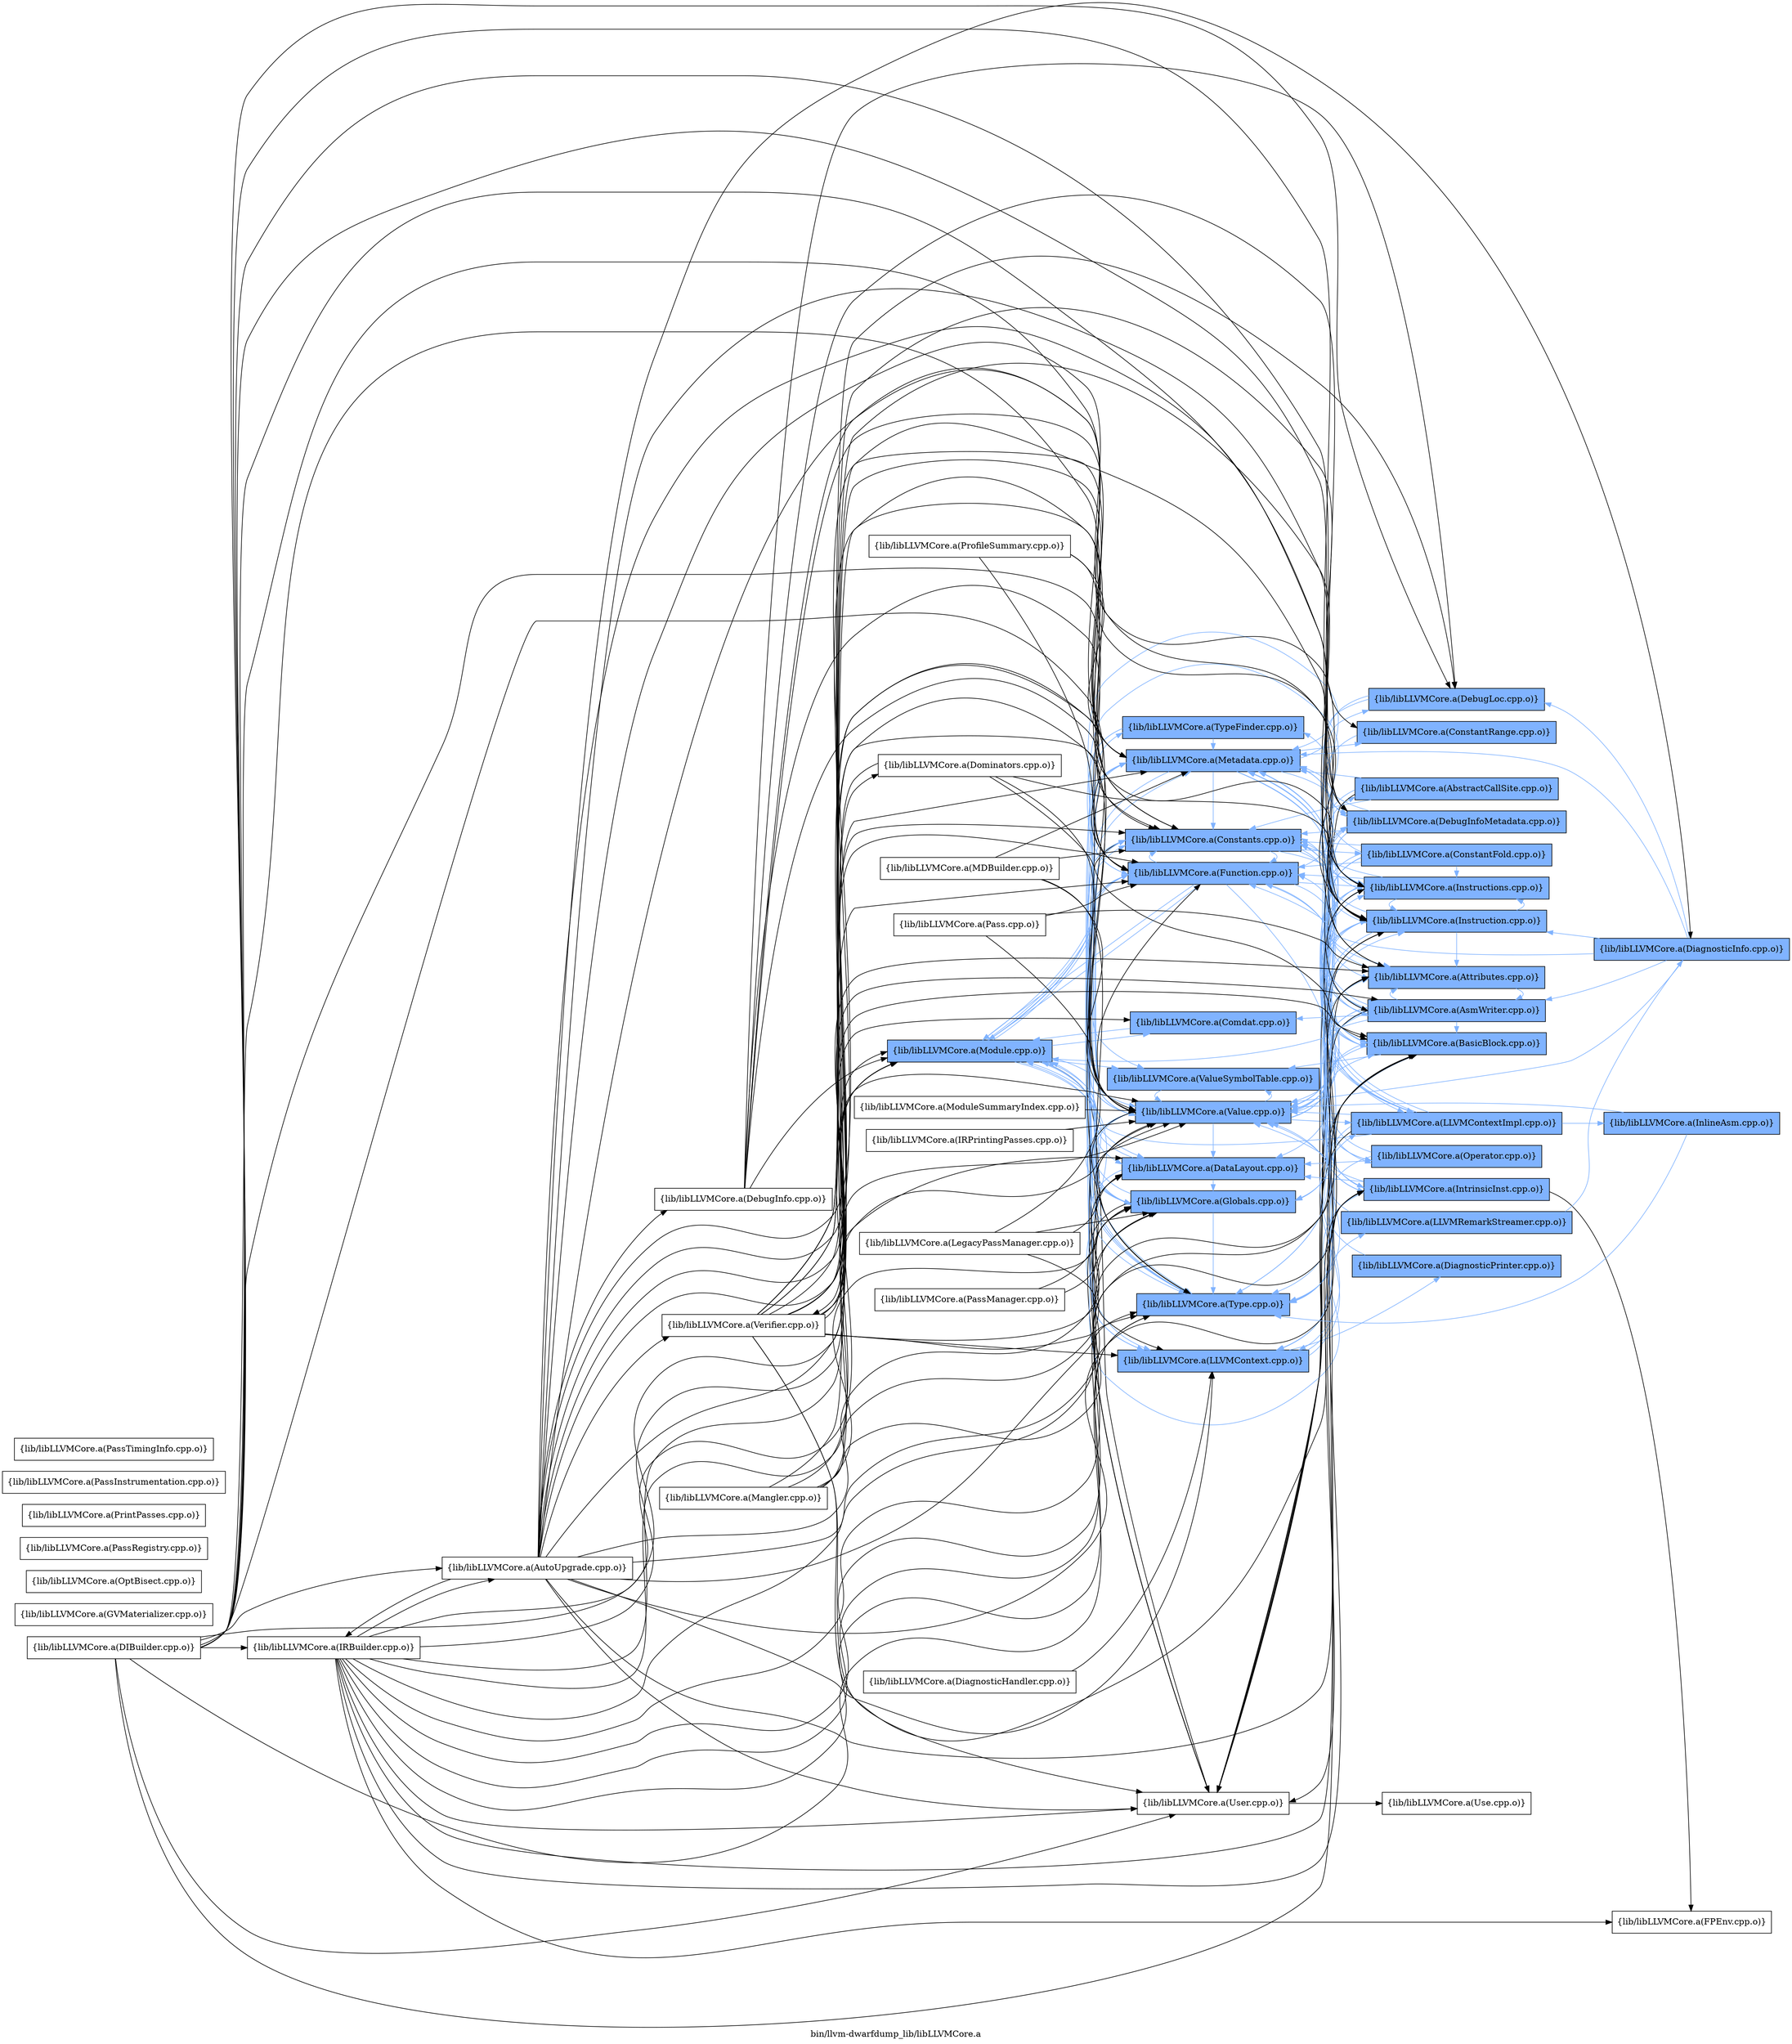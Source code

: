 digraph "bin/llvm-dwarfdump_lib/libLLVMCore.a" {
	label="bin/llvm-dwarfdump_lib/libLLVMCore.a";
	rankdir=LR;
	{ rank=same; Node0x55aabac35fb8;  }
	{ rank=same; Node0x55aabac31418; Node0x55aabac3a658; Node0x55aabac39b68; Node0x55aabac35608; Node0x55aabac34118; Node0x55aabac3a338; Node0x55aabac35888; Node0x55aabac39258; Node0x55aabac37368; Node0x55aabac37ea8; Node0x55aabac35d88; Node0x55aabac365a8;  }
	{ rank=same; Node0x55aabac3a068; Node0x55aabac36418; Node0x55aabac36c38; Node0x55aabac3a518; Node0x55aabac36148; Node0x55aabac393e8; Node0x55aabac34ed8; Node0x55aabac36008; Node0x55aabac38498; Node0x55aabac37bd8; Node0x55aabac36e68; Node0x55aabac37d68; Node0x55aabac31198; Node0x55aabac38538; Node0x55aabac37e08; Node0x55aabac37a98;  }

	Node0x55aabac35fb8 [shape=record,shape=box,group=1,style=filled,fillcolor="0.600000 0.5 1",label="{lib/libLLVMCore.a(Module.cpp.o)}"];
	Node0x55aabac35fb8 -> Node0x55aabac31418[color="0.600000 0.5 1"];
	Node0x55aabac35fb8 -> Node0x55aabac3a658[color="0.600000 0.5 1"];
	Node0x55aabac35fb8 -> Node0x55aabac39b68[color="0.600000 0.5 1"];
	Node0x55aabac35fb8 -> Node0x55aabac35608[color="0.600000 0.5 1"];
	Node0x55aabac35fb8 -> Node0x55aabac34118[color="0.600000 0.5 1"];
	Node0x55aabac35fb8 -> Node0x55aabac3a338[color="0.600000 0.5 1"];
	Node0x55aabac35fb8 -> Node0x55aabac35888[color="0.600000 0.5 1"];
	Node0x55aabac35fb8 -> Node0x55aabac39258[color="0.600000 0.5 1"];
	Node0x55aabac35fb8 -> Node0x55aabac37368[color="0.600000 0.5 1"];
	Node0x55aabac35fb8 -> Node0x55aabac37ea8;
	Node0x55aabac35fb8 -> Node0x55aabac35d88[color="0.600000 0.5 1"];
	Node0x55aabac35fb8 -> Node0x55aabac365a8[color="0.600000 0.5 1"];
	Node0x55aabac31418 [shape=record,shape=box,group=1,style=filled,fillcolor="0.600000 0.5 1",label="{lib/libLLVMCore.a(Comdat.cpp.o)}"];
	Node0x55aabac31418 -> Node0x55aabac35fb8[color="0.600000 0.5 1"];
	Node0x55aabac39b68 [shape=record,shape=box,group=1,style=filled,fillcolor="0.600000 0.5 1",label="{lib/libLLVMCore.a(DataLayout.cpp.o)}"];
	Node0x55aabac39b68 -> Node0x55aabac34118[color="0.600000 0.5 1"];
	Node0x55aabac39b68 -> Node0x55aabac35fb8[color="0.600000 0.5 1"];
	Node0x55aabac39b68 -> Node0x55aabac39258[color="0.600000 0.5 1"];
	Node0x55aabac34118 [shape=record,shape=box,group=1,style=filled,fillcolor="0.600000 0.5 1",label="{lib/libLLVMCore.a(Globals.cpp.o)}"];
	Node0x55aabac34118 -> Node0x55aabac3a658[color="0.600000 0.5 1"];
	Node0x55aabac34118 -> Node0x55aabac35608[color="0.600000 0.5 1"];
	Node0x55aabac34118 -> Node0x55aabac35888[color="0.600000 0.5 1"];
	Node0x55aabac34118 -> Node0x55aabac35fb8[color="0.600000 0.5 1"];
	Node0x55aabac34118 -> Node0x55aabac39258[color="0.600000 0.5 1"];
	Node0x55aabac34118 -> Node0x55aabac37ea8;
	Node0x55aabac34118 -> Node0x55aabac35d88[color="0.600000 0.5 1"];
	Node0x55aabac35f68 [shape=record,shape=box,group=0,label="{lib/libLLVMCore.a(Mangler.cpp.o)}"];
	Node0x55aabac35f68 -> Node0x55aabac36148;
	Node0x55aabac35f68 -> Node0x55aabac39b68;
	Node0x55aabac35f68 -> Node0x55aabac35608;
	Node0x55aabac35f68 -> Node0x55aabac34118;
	Node0x55aabac35f68 -> Node0x55aabac35fb8;
	Node0x55aabac35f68 -> Node0x55aabac35d88;
	Node0x55aabac35888 [shape=record,shape=box,group=1,style=filled,fillcolor="0.600000 0.5 1",label="{lib/libLLVMCore.a(Metadata.cpp.o)}"];
	Node0x55aabac35888 -> Node0x55aabac37d68[color="0.600000 0.5 1"];
	Node0x55aabac35888 -> Node0x55aabac31198[color="0.600000 0.5 1"];
	Node0x55aabac35888 -> Node0x55aabac3a658[color="0.600000 0.5 1"];
	Node0x55aabac35888 -> Node0x55aabac38538[color="0.600000 0.5 1"];
	Node0x55aabac35888 -> Node0x55aabac37e08[color="0.600000 0.5 1"];
	Node0x55aabac35888 -> Node0x55aabac3a338[color="0.600000 0.5 1"];
	Node0x55aabac35888 -> Node0x55aabac37bd8[color="0.600000 0.5 1"];
	Node0x55aabac35888 -> Node0x55aabac35fb8[color="0.600000 0.5 1"];
	Node0x55aabac35888 -> Node0x55aabac39258[color="0.600000 0.5 1"];
	Node0x55aabac35888 -> Node0x55aabac35d88[color="0.600000 0.5 1"];
	Node0x55aabac35d88 [shape=record,shape=box,group=1,style=filled,fillcolor="0.600000 0.5 1",label="{lib/libLLVMCore.a(Value.cpp.o)}"];
	Node0x55aabac35d88 -> Node0x55aabac36148[color="0.600000 0.5 1"];
	Node0x55aabac35d88 -> Node0x55aabac393e8[color="0.600000 0.5 1"];
	Node0x55aabac35d88 -> Node0x55aabac3a658[color="0.600000 0.5 1"];
	Node0x55aabac35d88 -> Node0x55aabac39b68[color="0.600000 0.5 1"];
	Node0x55aabac35d88 -> Node0x55aabac35608[color="0.600000 0.5 1"];
	Node0x55aabac35d88 -> Node0x55aabac34118[color="0.600000 0.5 1"];
	Node0x55aabac35d88 -> Node0x55aabac36418[color="0.600000 0.5 1"];
	Node0x55aabac35d88 -> Node0x55aabac36c38[color="0.600000 0.5 1"];
	Node0x55aabac35d88 -> Node0x55aabac3a338[color="0.600000 0.5 1"];
	Node0x55aabac35d88 -> Node0x55aabac37bd8[color="0.600000 0.5 1"];
	Node0x55aabac35d88 -> Node0x55aabac35888[color="0.600000 0.5 1"];
	Node0x55aabac35d88 -> Node0x55aabac39258[color="0.600000 0.5 1"];
	Node0x55aabac35d88 -> Node0x55aabac37ea8;
	Node0x55aabac35d88 -> Node0x55aabac365a8[color="0.600000 0.5 1"];
	Node0x55aabac36148 [shape=record,shape=box,group=1,style=filled,fillcolor="0.600000 0.5 1",label="{lib/libLLVMCore.a(Attributes.cpp.o)}"];
	Node0x55aabac36148 -> Node0x55aabac37d68[color="0.600000 0.5 1"];
	Node0x55aabac36148 -> Node0x55aabac35608[color="0.600000 0.5 1"];
	Node0x55aabac36cd8 [shape=record,shape=box,group=0,label="{lib/libLLVMCore.a(AutoUpgrade.cpp.o)}"];
	Node0x55aabac36cd8 -> Node0x55aabac36148;
	Node0x55aabac36cd8 -> Node0x55aabac37d68;
	Node0x55aabac36cd8 -> Node0x55aabac393e8;
	Node0x55aabac36cd8 -> Node0x55aabac3a658;
	Node0x55aabac36cd8 -> Node0x55aabac39b68;
	Node0x55aabac36cd8 -> Node0x55aabac39348;
	Node0x55aabac36cd8 -> Node0x55aabac37638;
	Node0x55aabac36cd8 -> Node0x55aabac35608;
	Node0x55aabac36cd8 -> Node0x55aabac34118;
	Node0x55aabac36cd8 -> Node0x55aabac376d8;
	Node0x55aabac36cd8 -> Node0x55aabac36418;
	Node0x55aabac36cd8 -> Node0x55aabac36c38;
	Node0x55aabac36cd8 -> Node0x55aabac36008;
	Node0x55aabac36cd8 -> Node0x55aabac3a338;
	Node0x55aabac36cd8 -> Node0x55aabac35888;
	Node0x55aabac36cd8 -> Node0x55aabac35fb8;
	Node0x55aabac36cd8 -> Node0x55aabac39258;
	Node0x55aabac36cd8 -> Node0x55aabac37ea8;
	Node0x55aabac36cd8 -> Node0x55aabac35d88;
	Node0x55aabac36cd8 -> Node0x55aabac374a8;
	Node0x55aabac393e8 [shape=record,shape=box,group=1,style=filled,fillcolor="0.600000 0.5 1",label="{lib/libLLVMCore.a(BasicBlock.cpp.o)}"];
	Node0x55aabac393e8 -> Node0x55aabac3a658[color="0.600000 0.5 1"];
	Node0x55aabac393e8 -> Node0x55aabac36418[color="0.600000 0.5 1"];
	Node0x55aabac393e8 -> Node0x55aabac35888[color="0.600000 0.5 1"];
	Node0x55aabac393e8 -> Node0x55aabac39258[color="0.600000 0.5 1"];
	Node0x55aabac393e8 -> Node0x55aabac37ea8;
	Node0x55aabac393e8 -> Node0x55aabac35d88[color="0.600000 0.5 1"];
	Node0x55aabac393e8 -> Node0x55aabac365a8[color="0.600000 0.5 1"];
	Node0x55aabac31198 [shape=record,shape=box,group=1,style=filled,fillcolor="0.600000 0.5 1",label="{lib/libLLVMCore.a(ConstantRange.cpp.o)}"];
	Node0x55aabac31198 -> Node0x55aabac36c38[color="0.600000 0.5 1"];
	Node0x55aabac3a658 [shape=record,shape=box,group=1,style=filled,fillcolor="0.600000 0.5 1",label="{lib/libLLVMCore.a(Constants.cpp.o)}"];
	Node0x55aabac3a658 -> Node0x55aabac3a068[color="0.600000 0.5 1"];
	Node0x55aabac3a658 -> Node0x55aabac35608[color="0.600000 0.5 1"];
	Node0x55aabac3a658 -> Node0x55aabac34118[color="0.600000 0.5 1"];
	Node0x55aabac3a658 -> Node0x55aabac36418[color="0.600000 0.5 1"];
	Node0x55aabac3a658 -> Node0x55aabac36c38[color="0.600000 0.5 1"];
	Node0x55aabac3a658 -> Node0x55aabac3a518[color="0.600000 0.5 1"];
	Node0x55aabac3a658 -> Node0x55aabac39258[color="0.600000 0.5 1"];
	Node0x55aabac3a658 -> Node0x55aabac37ea8;
	Node0x55aabac3a658 -> Node0x55aabac35d88[color="0.600000 0.5 1"];
	Node0x55aabac39348 [shape=record,shape=box,group=0,label="{lib/libLLVMCore.a(DebugInfo.cpp.o)}"];
	Node0x55aabac39348 -> Node0x55aabac38538;
	Node0x55aabac39348 -> Node0x55aabac37e08;
	Node0x55aabac39348 -> Node0x55aabac35608;
	Node0x55aabac39348 -> Node0x55aabac36418;
	Node0x55aabac39348 -> Node0x55aabac35888;
	Node0x55aabac39348 -> Node0x55aabac35fb8;
	Node0x55aabac39348 -> Node0x55aabac35d88;
	Node0x55aabac38538 [shape=record,shape=box,group=1,style=filled,fillcolor="0.600000 0.5 1",label="{lib/libLLVMCore.a(DebugInfoMetadata.cpp.o)}"];
	Node0x55aabac38538 -> Node0x55aabac3a658[color="0.600000 0.5 1"];
	Node0x55aabac38538 -> Node0x55aabac3a338[color="0.600000 0.5 1"];
	Node0x55aabac38538 -> Node0x55aabac37bd8[color="0.600000 0.5 1"];
	Node0x55aabac38538 -> Node0x55aabac35888[color="0.600000 0.5 1"];
	Node0x55aabac38538 -> Node0x55aabac39258[color="0.600000 0.5 1"];
	Node0x55aabac37e08 [shape=record,shape=box,group=1,style=filled,fillcolor="0.600000 0.5 1",label="{lib/libLLVMCore.a(DebugLoc.cpp.o)}"];
	Node0x55aabac37e08 -> Node0x55aabac38538[color="0.600000 0.5 1"];
	Node0x55aabac37e08 -> Node0x55aabac35888[color="0.600000 0.5 1"];
	Node0x55aabac35608 [shape=record,shape=box,group=1,style=filled,fillcolor="0.600000 0.5 1",label="{lib/libLLVMCore.a(Function.cpp.o)}"];
	Node0x55aabac35608 -> Node0x55aabac36148[color="0.600000 0.5 1"];
	Node0x55aabac35608 -> Node0x55aabac393e8[color="0.600000 0.5 1"];
	Node0x55aabac35608 -> Node0x55aabac3a658[color="0.600000 0.5 1"];
	Node0x55aabac35608 -> Node0x55aabac39b68[color="0.600000 0.5 1"];
	Node0x55aabac35608 -> Node0x55aabac34ed8[color="0.600000 0.5 1"];
	Node0x55aabac35608 -> Node0x55aabac36c38[color="0.600000 0.5 1"];
	Node0x55aabac35608 -> Node0x55aabac36008[color="0.600000 0.5 1"];
	Node0x55aabac35608 -> Node0x55aabac3a338[color="0.600000 0.5 1"];
	Node0x55aabac35608 -> Node0x55aabac35888[color="0.600000 0.5 1"];
	Node0x55aabac35608 -> Node0x55aabac35fb8[color="0.600000 0.5 1"];
	Node0x55aabac35608 -> Node0x55aabac39258[color="0.600000 0.5 1"];
	Node0x55aabac35608 -> Node0x55aabac37ea8;
	Node0x55aabac35608 -> Node0x55aabac35d88[color="0.600000 0.5 1"];
	Node0x55aabac35608 -> Node0x55aabac365a8[color="0.600000 0.5 1"];
	Node0x55aabac33678 [shape=record,shape=box,group=0,label="{lib/libLLVMCore.a(GVMaterializer.cpp.o)}"];
	Node0x55aabac370e8 [shape=record,shape=box,group=1,style=filled,fillcolor="0.600000 0.5 1",label="{lib/libLLVMCore.a(InlineAsm.cpp.o)}"];
	Node0x55aabac370e8 -> Node0x55aabac39258[color="0.600000 0.5 1"];
	Node0x55aabac370e8 -> Node0x55aabac35d88[color="0.600000 0.5 1"];
	Node0x55aabac36418 [shape=record,shape=box,group=1,style=filled,fillcolor="0.600000 0.5 1",label="{lib/libLLVMCore.a(Instruction.cpp.o)}"];
	Node0x55aabac36418 -> Node0x55aabac36148[color="0.600000 0.5 1"];
	Node0x55aabac36418 -> Node0x55aabac393e8[color="0.600000 0.5 1"];
	Node0x55aabac36418 -> Node0x55aabac3a658[color="0.600000 0.5 1"];
	Node0x55aabac36418 -> Node0x55aabac36c38[color="0.600000 0.5 1"];
	Node0x55aabac36418 -> Node0x55aabac35888[color="0.600000 0.5 1"];
	Node0x55aabac36418 -> Node0x55aabac37ea8;
	Node0x55aabac36418 -> Node0x55aabac35d88[color="0.600000 0.5 1"];
	Node0x55aabac36c38 [shape=record,shape=box,group=1,style=filled,fillcolor="0.600000 0.5 1",label="{lib/libLLVMCore.a(Instructions.cpp.o)}"];
	Node0x55aabac36c38 -> Node0x55aabac36148[color="0.600000 0.5 1"];
	Node0x55aabac36c38 -> Node0x55aabac393e8[color="0.600000 0.5 1"];
	Node0x55aabac36c38 -> Node0x55aabac3a658[color="0.600000 0.5 1"];
	Node0x55aabac36c38 -> Node0x55aabac39b68[color="0.600000 0.5 1"];
	Node0x55aabac36c38 -> Node0x55aabac35608[color="0.600000 0.5 1"];
	Node0x55aabac36c38 -> Node0x55aabac36418[color="0.600000 0.5 1"];
	Node0x55aabac36c38 -> Node0x55aabac37bd8[color="0.600000 0.5 1"];
	Node0x55aabac36c38 -> Node0x55aabac35888[color="0.600000 0.5 1"];
	Node0x55aabac36c38 -> Node0x55aabac35fb8[color="0.600000 0.5 1"];
	Node0x55aabac36c38 -> Node0x55aabac39258[color="0.600000 0.5 1"];
	Node0x55aabac36c38 -> Node0x55aabac37ea8;
	Node0x55aabac36c38 -> Node0x55aabac35d88[color="0.600000 0.5 1"];
	Node0x55aabac3a338 [shape=record,shape=box,group=1,style=filled,fillcolor="0.600000 0.5 1",label="{lib/libLLVMCore.a(LLVMContext.cpp.o)}"];
	Node0x55aabac3a338 -> Node0x55aabac38498[color="0.600000 0.5 1"];
	Node0x55aabac3a338 -> Node0x55aabac37bd8[color="0.600000 0.5 1"];
	Node0x55aabac3a338 -> Node0x55aabac36e68[color="0.600000 0.5 1"];
	Node0x55aabac39258 [shape=record,shape=box,group=1,style=filled,fillcolor="0.600000 0.5 1",label="{lib/libLLVMCore.a(Type.cpp.o)}"];
	Node0x55aabac39258 -> Node0x55aabac3a658[color="0.600000 0.5 1"];
	Node0x55aabac37ea8 [shape=record,shape=box,group=0,label="{lib/libLLVMCore.a(User.cpp.o)}"];
	Node0x55aabac37ea8 -> Node0x55aabac37a98;
	Node0x55aabac374a8 [shape=record,shape=box,group=0,label="{lib/libLLVMCore.a(Verifier.cpp.o)}"];
	Node0x55aabac374a8 -> Node0x55aabac36148;
	Node0x55aabac374a8 -> Node0x55aabac37d68;
	Node0x55aabac374a8 -> Node0x55aabac393e8;
	Node0x55aabac374a8 -> Node0x55aabac31418;
	Node0x55aabac374a8 -> Node0x55aabac31198;
	Node0x55aabac374a8 -> Node0x55aabac3a658;
	Node0x55aabac374a8 -> Node0x55aabac39b68;
	Node0x55aabac374a8 -> Node0x55aabac38538;
	Node0x55aabac374a8 -> Node0x55aabac37e08;
	Node0x55aabac374a8 -> Node0x55aabac35608;
	Node0x55aabac374a8 -> Node0x55aabac34118;
	Node0x55aabac374a8 -> Node0x55aabac36418;
	Node0x55aabac374a8 -> Node0x55aabac36c38;
	Node0x55aabac374a8 -> Node0x55aabac36008;
	Node0x55aabac374a8 -> Node0x55aabac3a338;
	Node0x55aabac374a8 -> Node0x55aabac35888;
	Node0x55aabac374a8 -> Node0x55aabac35fb8;
	Node0x55aabac374a8 -> Node0x55aabac39258;
	Node0x55aabac374a8 -> Node0x55aabac37ea8;
	Node0x55aabac374a8 -> Node0x55aabac35d88;
	Node0x55aabac374a8 -> Node0x55aabac37728;
	Node0x55aabac36008 [shape=record,shape=box,group=1,style=filled,fillcolor="0.600000 0.5 1",label="{lib/libLLVMCore.a(IntrinsicInst.cpp.o)}"];
	Node0x55aabac36008 -> Node0x55aabac393e8[color="0.600000 0.5 1"];
	Node0x55aabac36008 -> Node0x55aabac3a658[color="0.600000 0.5 1"];
	Node0x55aabac36008 -> Node0x55aabac39b68[color="0.600000 0.5 1"];
	Node0x55aabac36008 -> Node0x55aabac38538[color="0.600000 0.5 1"];
	Node0x55aabac36008 -> Node0x55aabac37e58;
	Node0x55aabac36008 -> Node0x55aabac36418[color="0.600000 0.5 1"];
	Node0x55aabac36008 -> Node0x55aabac36c38[color="0.600000 0.5 1"];
	Node0x55aabac36008 -> Node0x55aabac35888[color="0.600000 0.5 1"];
	Node0x55aabac36008 -> Node0x55aabac35fb8[color="0.600000 0.5 1"];
	Node0x55aabac36008 -> Node0x55aabac39258[color="0.600000 0.5 1"];
	Node0x55aabac36008 -> Node0x55aabac37ea8;
	Node0x55aabac36008 -> Node0x55aabac35d88[color="0.600000 0.5 1"];
	Node0x55aabac37d68 [shape=record,shape=box,group=1,style=filled,fillcolor="0.600000 0.5 1",label="{lib/libLLVMCore.a(AsmWriter.cpp.o)}"];
	Node0x55aabac37d68 -> Node0x55aabac36148[color="0.600000 0.5 1"];
	Node0x55aabac37d68 -> Node0x55aabac393e8[color="0.600000 0.5 1"];
	Node0x55aabac37d68 -> Node0x55aabac31418[color="0.600000 0.5 1"];
	Node0x55aabac37d68 -> Node0x55aabac3a658[color="0.600000 0.5 1"];
	Node0x55aabac37d68 -> Node0x55aabac38538[color="0.600000 0.5 1"];
	Node0x55aabac37d68 -> Node0x55aabac35608[color="0.600000 0.5 1"];
	Node0x55aabac37d68 -> Node0x55aabac34118[color="0.600000 0.5 1"];
	Node0x55aabac37d68 -> Node0x55aabac36418[color="0.600000 0.5 1"];
	Node0x55aabac37d68 -> Node0x55aabac36c38[color="0.600000 0.5 1"];
	Node0x55aabac37d68 -> Node0x55aabac36008[color="0.600000 0.5 1"];
	Node0x55aabac37d68 -> Node0x55aabac3a338[color="0.600000 0.5 1"];
	Node0x55aabac37d68 -> Node0x55aabac35888[color="0.600000 0.5 1"];
	Node0x55aabac37d68 -> Node0x55aabac35fb8[color="0.600000 0.5 1"];
	Node0x55aabac37d68 -> Node0x55aabac3a518[color="0.600000 0.5 1"];
	Node0x55aabac37d68 -> Node0x55aabac39258[color="0.600000 0.5 1"];
	Node0x55aabac37d68 -> Node0x55aabac37368[color="0.600000 0.5 1"];
	Node0x55aabac37d68 -> Node0x55aabac37ea8;
	Node0x55aabac37d68 -> Node0x55aabac35d88[color="0.600000 0.5 1"];
	Node0x55aabac3a518 [shape=record,shape=box,group=1,style=filled,fillcolor="0.600000 0.5 1",label="{lib/libLLVMCore.a(Operator.cpp.o)}"];
	Node0x55aabac3a518 -> Node0x55aabac3a658[color="0.600000 0.5 1"];
	Node0x55aabac3a518 -> Node0x55aabac39b68[color="0.600000 0.5 1"];
	Node0x55aabac3a518 -> Node0x55aabac39258[color="0.600000 0.5 1"];
	Node0x55aabac37368 [shape=record,shape=box,group=1,style=filled,fillcolor="0.600000 0.5 1",label="{lib/libLLVMCore.a(TypeFinder.cpp.o)}"];
	Node0x55aabac37368 -> Node0x55aabac35608[color="0.600000 0.5 1"];
	Node0x55aabac37368 -> Node0x55aabac34118[color="0.600000 0.5 1"];
	Node0x55aabac37368 -> Node0x55aabac35888[color="0.600000 0.5 1"];
	Node0x55aabac37638 [shape=record,shape=box,group=1,style=filled,fillcolor="0.600000 0.5 1",label="{lib/libLLVMCore.a(DiagnosticInfo.cpp.o)}"];
	Node0x55aabac37638 -> Node0x55aabac37d68[color="0.600000 0.5 1"];
	Node0x55aabac37638 -> Node0x55aabac37e08[color="0.600000 0.5 1"];
	Node0x55aabac37638 -> Node0x55aabac35608[color="0.600000 0.5 1"];
	Node0x55aabac37638 -> Node0x55aabac36418[color="0.600000 0.5 1"];
	Node0x55aabac37638 -> Node0x55aabac35888[color="0.600000 0.5 1"];
	Node0x55aabac37638 -> Node0x55aabac35d88[color="0.600000 0.5 1"];
	Node0x55aabac376d8 [shape=record,shape=box,group=0,label="{lib/libLLVMCore.a(IRBuilder.cpp.o)}"];
	Node0x55aabac376d8 -> Node0x55aabac36148;
	Node0x55aabac376d8 -> Node0x55aabac36cd8;
	Node0x55aabac376d8 -> Node0x55aabac393e8;
	Node0x55aabac376d8 -> Node0x55aabac3a658;
	Node0x55aabac376d8 -> Node0x55aabac39b68;
	Node0x55aabac376d8 -> Node0x55aabac35608;
	Node0x55aabac376d8 -> Node0x55aabac34118;
	Node0x55aabac376d8 -> Node0x55aabac37e58;
	Node0x55aabac376d8 -> Node0x55aabac36418;
	Node0x55aabac376d8 -> Node0x55aabac36c38;
	Node0x55aabac376d8 -> Node0x55aabac35888;
	Node0x55aabac376d8 -> Node0x55aabac39258;
	Node0x55aabac376d8 -> Node0x55aabac37ea8;
	Node0x55aabac376d8 -> Node0x55aabac35d88;
	Node0x55aabac365a8 [shape=record,shape=box,group=1,style=filled,fillcolor="0.600000 0.5 1",label="{lib/libLLVMCore.a(ValueSymbolTable.cpp.o)}"];
	Node0x55aabac365a8 -> Node0x55aabac35d88[color="0.600000 0.5 1"];
	Node0x55aabac3a068 [shape=record,shape=box,group=1,style=filled,fillcolor="0.600000 0.5 1",label="{lib/libLLVMCore.a(ConstantFold.cpp.o)}"];
	Node0x55aabac3a068 -> Node0x55aabac3a658[color="0.600000 0.5 1"];
	Node0x55aabac3a068 -> Node0x55aabac35608[color="0.600000 0.5 1"];
	Node0x55aabac3a068 -> Node0x55aabac34118[color="0.600000 0.5 1"];
	Node0x55aabac3a068 -> Node0x55aabac36c38[color="0.600000 0.5 1"];
	Node0x55aabac3a068 -> Node0x55aabac35fb8[color="0.600000 0.5 1"];
	Node0x55aabac3a068 -> Node0x55aabac3a518[color="0.600000 0.5 1"];
	Node0x55aabac3a068 -> Node0x55aabac39258[color="0.600000 0.5 1"];
	Node0x55aabac3a068 -> Node0x55aabac35d88[color="0.600000 0.5 1"];
	Node0x55aabac38cb8 [shape=record,shape=box,group=0,label="{lib/libLLVMCore.a(DIBuilder.cpp.o)}"];
	Node0x55aabac38cb8 -> Node0x55aabac36148;
	Node0x55aabac38cb8 -> Node0x55aabac36cd8;
	Node0x55aabac38cb8 -> Node0x55aabac393e8;
	Node0x55aabac38cb8 -> Node0x55aabac3a658;
	Node0x55aabac38cb8 -> Node0x55aabac38538;
	Node0x55aabac38cb8 -> Node0x55aabac37e08;
	Node0x55aabac38cb8 -> Node0x55aabac35608;
	Node0x55aabac38cb8 -> Node0x55aabac376d8;
	Node0x55aabac38cb8 -> Node0x55aabac36418;
	Node0x55aabac38cb8 -> Node0x55aabac36c38;
	Node0x55aabac38cb8 -> Node0x55aabac35888;
	Node0x55aabac38cb8 -> Node0x55aabac35fb8;
	Node0x55aabac38cb8 -> Node0x55aabac39258;
	Node0x55aabac38cb8 -> Node0x55aabac37ea8;
	Node0x55aabac38cb8 -> Node0x55aabac35d88;
	Node0x55aabac37bd8 [shape=record,shape=box,group=1,style=filled,fillcolor="0.600000 0.5 1",label="{lib/libLLVMCore.a(LLVMContextImpl.cpp.o)}"];
	Node0x55aabac37bd8 -> Node0x55aabac3a658[color="0.600000 0.5 1"];
	Node0x55aabac37bd8 -> Node0x55aabac38538[color="0.600000 0.5 1"];
	Node0x55aabac37bd8 -> Node0x55aabac370e8[color="0.600000 0.5 1"];
	Node0x55aabac37bd8 -> Node0x55aabac3a338[color="0.600000 0.5 1"];
	Node0x55aabac37bd8 -> Node0x55aabac35888[color="0.600000 0.5 1"];
	Node0x55aabac37bd8 -> Node0x55aabac35fb8[color="0.600000 0.5 1"];
	Node0x55aabac37bd8 -> Node0x55aabac37ea8;
	Node0x55aabac37bd8 -> Node0x55aabac35d88[color="0.600000 0.5 1"];
	Node0x55aabac34ed8 [shape=record,shape=box,group=1,style=filled,fillcolor="0.600000 0.5 1",label="{lib/libLLVMCore.a(AbstractCallSite.cpp.o)}"];
	Node0x55aabac34ed8 -> Node0x55aabac3a658[color="0.600000 0.5 1"];
	Node0x55aabac34ed8 -> Node0x55aabac36c38[color="0.600000 0.5 1"];
	Node0x55aabac34ed8 -> Node0x55aabac35888[color="0.600000 0.5 1"];
	Node0x55aabac34ed8 -> Node0x55aabac37ea8;
	Node0x55aabac37e58 [shape=record,shape=box,group=0,label="{lib/libLLVMCore.a(FPEnv.cpp.o)}"];
	Node0x55aabac38498 [shape=record,shape=box,group=1,style=filled,fillcolor="0.600000 0.5 1",label="{lib/libLLVMCore.a(DiagnosticPrinter.cpp.o)}"];
	Node0x55aabac38498 -> Node0x55aabac35d88[color="0.600000 0.5 1"];
	Node0x55aabac36e68 [shape=record,shape=box,group=1,style=filled,fillcolor="0.600000 0.5 1",label="{lib/libLLVMCore.a(LLVMRemarkStreamer.cpp.o)}"];
	Node0x55aabac36e68 -> Node0x55aabac37638[color="0.600000 0.5 1"];
	Node0x55aabac36e68 -> Node0x55aabac35d88[color="0.600000 0.5 1"];
	Node0x55aabac37548 [shape=record,shape=box,group=0,label="{lib/libLLVMCore.a(DiagnosticHandler.cpp.o)}"];
	Node0x55aabac37548 -> Node0x55aabac3a338;
	Node0x55aabac36648 [shape=record,shape=box,group=0,label="{lib/libLLVMCore.a(MDBuilder.cpp.o)}"];
	Node0x55aabac36648 -> Node0x55aabac3a658;
	Node0x55aabac36648 -> Node0x55aabac35888;
	Node0x55aabac36648 -> Node0x55aabac39258;
	Node0x55aabac36648 -> Node0x55aabac35d88;
	Node0x55aabac36eb8 [shape=record,shape=box,group=0,label="{lib/libLLVMCore.a(ModuleSummaryIndex.cpp.o)}"];
	Node0x55aabac36eb8 -> Node0x55aabac35d88;
	Node0x55aabac385d8 [shape=record,shape=box,group=0,label="{lib/libLLVMCore.a(OptBisect.cpp.o)}"];
	Node0x55aabac38a88 [shape=record,shape=box,group=0,label="{lib/libLLVMCore.a(ProfileSummary.cpp.o)}"];
	Node0x55aabac38a88 -> Node0x55aabac3a658;
	Node0x55aabac38a88 -> Node0x55aabac35888;
	Node0x55aabac38a88 -> Node0x55aabac39258;
	Node0x55aabac37a98 [shape=record,shape=box,group=0,label="{lib/libLLVMCore.a(Use.cpp.o)}"];
	Node0x55aabac37728 [shape=record,shape=box,group=0,label="{lib/libLLVMCore.a(Dominators.cpp.o)}"];
	Node0x55aabac37728 -> Node0x55aabac393e8;
	Node0x55aabac37728 -> Node0x55aabac36418;
	Node0x55aabac37728 -> Node0x55aabac35d88;
	Node0x55aabac37728 -> Node0x55aabac374a8;
	Node0x55aabac39118 [shape=record,shape=box,group=0,label="{lib/libLLVMCore.a(PassRegistry.cpp.o)}"];
	Node0x55aabac38588 [shape=record,shape=box,group=0,label="{lib/libLLVMCore.a(Pass.cpp.o)}"];
	Node0x55aabac38588 -> Node0x55aabac36148;
	Node0x55aabac38588 -> Node0x55aabac35608;
	Node0x55aabac38588 -> Node0x55aabac35d88;
	Node0x55aabac388f8 [shape=record,shape=box,group=0,label="{lib/libLLVMCore.a(IRPrintingPasses.cpp.o)}"];
	Node0x55aabac388f8 -> Node0x55aabac35d88;
	Node0x55aabac3a388 [shape=record,shape=box,group=0,label="{lib/libLLVMCore.a(PrintPasses.cpp.o)}"];
	Node0x55aabac397f8 [shape=record,shape=box,group=0,label="{lib/libLLVMCore.a(PassManager.cpp.o)}"];
	Node0x55aabac397f8 -> Node0x55aabac34118;
	Node0x55aabac397f8 -> Node0x55aabac35d88;
	Node0x55aabac31648 [shape=record,shape=box,group=0,label="{lib/libLLVMCore.a(PassInstrumentation.cpp.o)}"];
	Node0x55aabac312d8 [shape=record,shape=box,group=0,label="{lib/libLLVMCore.a(LegacyPassManager.cpp.o)}"];
	Node0x55aabac312d8 -> Node0x55aabac35608;
	Node0x55aabac312d8 -> Node0x55aabac34118;
	Node0x55aabac312d8 -> Node0x55aabac3a338;
	Node0x55aabac312d8 -> Node0x55aabac35d88;
	Node0x55aabac320e8 [shape=record,shape=box,group=0,label="{lib/libLLVMCore.a(PassTimingInfo.cpp.o)}"];
}
